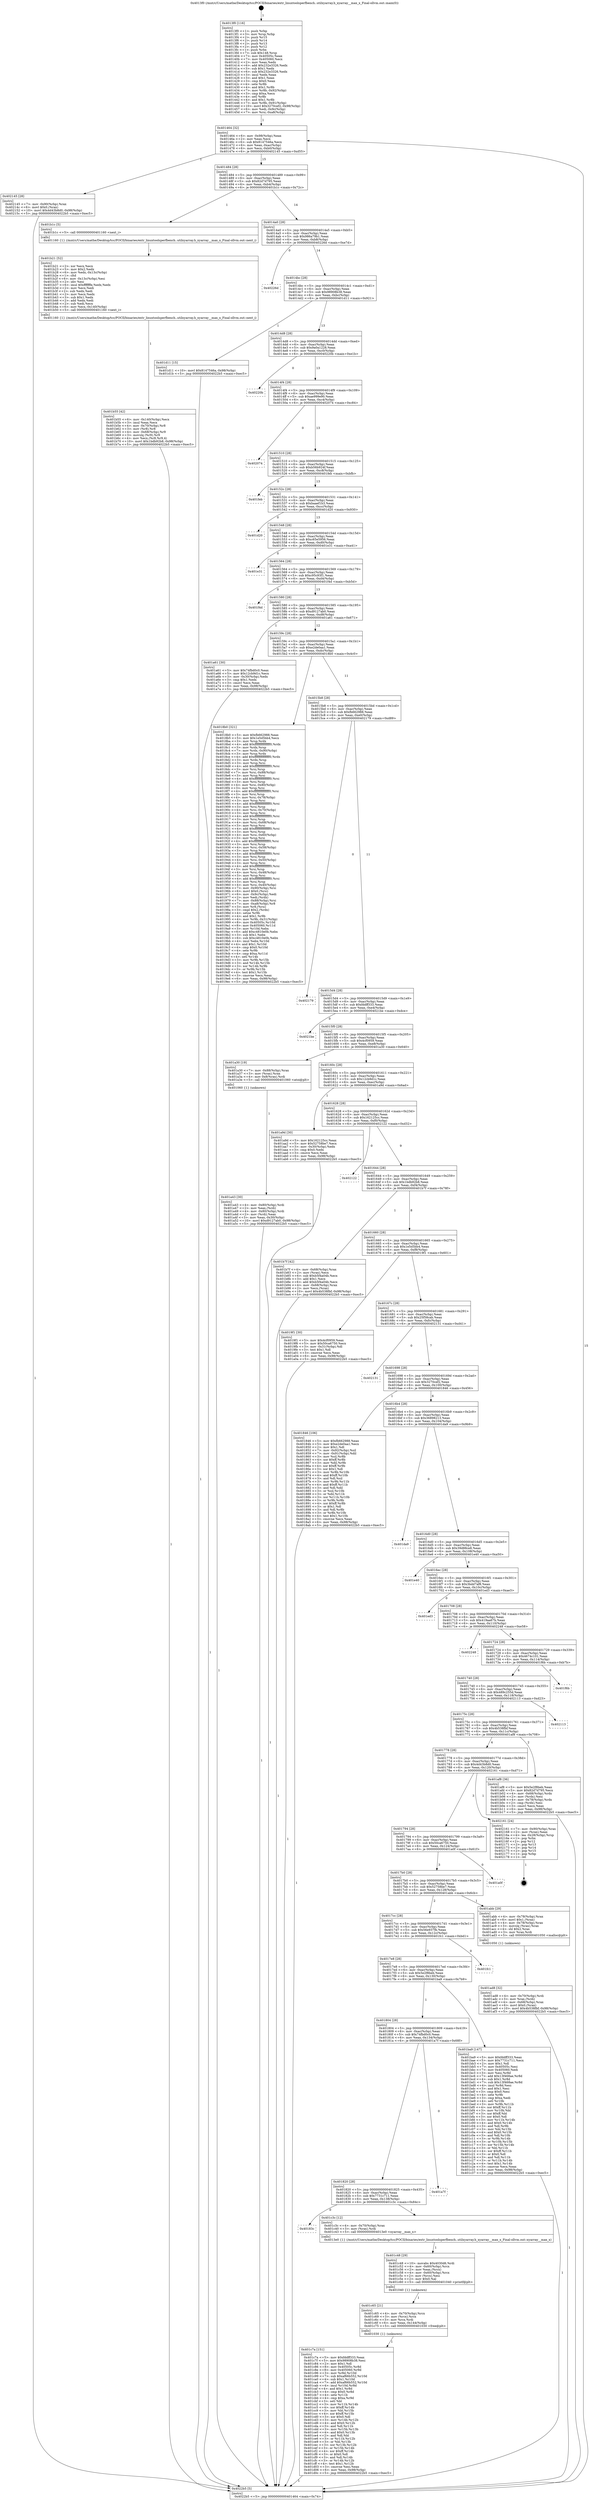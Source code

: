 digraph "0x4013f0" {
  label = "0x4013f0 (/mnt/c/Users/mathe/Desktop/tcc/POCII/binaries/extr_linuxtoolsperfbench..utilxyarray.h_xyarray__max_x_Final-ollvm.out::main(0))"
  labelloc = "t"
  node[shape=record]

  Entry [label="",width=0.3,height=0.3,shape=circle,fillcolor=black,style=filled]
  "0x401464" [label="{
     0x401464 [32]\l
     | [instrs]\l
     &nbsp;&nbsp;0x401464 \<+6\>: mov -0x98(%rbp),%eax\l
     &nbsp;&nbsp;0x40146a \<+2\>: mov %eax,%ecx\l
     &nbsp;&nbsp;0x40146c \<+6\>: sub $0x8147546a,%ecx\l
     &nbsp;&nbsp;0x401472 \<+6\>: mov %eax,-0xac(%rbp)\l
     &nbsp;&nbsp;0x401478 \<+6\>: mov %ecx,-0xb0(%rbp)\l
     &nbsp;&nbsp;0x40147e \<+6\>: je 0000000000402145 \<main+0xd55\>\l
  }"]
  "0x402145" [label="{
     0x402145 [28]\l
     | [instrs]\l
     &nbsp;&nbsp;0x402145 \<+7\>: mov -0x90(%rbp),%rax\l
     &nbsp;&nbsp;0x40214c \<+6\>: movl $0x0,(%rax)\l
     &nbsp;&nbsp;0x402152 \<+10\>: movl $0x4d43b8d0,-0x98(%rbp)\l
     &nbsp;&nbsp;0x40215c \<+5\>: jmp 00000000004022b5 \<main+0xec5\>\l
  }"]
  "0x401484" [label="{
     0x401484 [28]\l
     | [instrs]\l
     &nbsp;&nbsp;0x401484 \<+5\>: jmp 0000000000401489 \<main+0x99\>\l
     &nbsp;&nbsp;0x401489 \<+6\>: mov -0xac(%rbp),%eax\l
     &nbsp;&nbsp;0x40148f \<+5\>: sub $0x82d7d795,%eax\l
     &nbsp;&nbsp;0x401494 \<+6\>: mov %eax,-0xb4(%rbp)\l
     &nbsp;&nbsp;0x40149a \<+6\>: je 0000000000401b1c \<main+0x72c\>\l
  }"]
  Exit [label="",width=0.3,height=0.3,shape=circle,fillcolor=black,style=filled,peripheries=2]
  "0x401b1c" [label="{
     0x401b1c [5]\l
     | [instrs]\l
     &nbsp;&nbsp;0x401b1c \<+5\>: call 0000000000401160 \<next_i\>\l
     | [calls]\l
     &nbsp;&nbsp;0x401160 \{1\} (/mnt/c/Users/mathe/Desktop/tcc/POCII/binaries/extr_linuxtoolsperfbench..utilxyarray.h_xyarray__max_x_Final-ollvm.out::next_i)\l
  }"]
  "0x4014a0" [label="{
     0x4014a0 [28]\l
     | [instrs]\l
     &nbsp;&nbsp;0x4014a0 \<+5\>: jmp 00000000004014a5 \<main+0xb5\>\l
     &nbsp;&nbsp;0x4014a5 \<+6\>: mov -0xac(%rbp),%eax\l
     &nbsp;&nbsp;0x4014ab \<+5\>: sub $0x986a79b1,%eax\l
     &nbsp;&nbsp;0x4014b0 \<+6\>: mov %eax,-0xb8(%rbp)\l
     &nbsp;&nbsp;0x4014b6 \<+6\>: je 000000000040226d \<main+0xe7d\>\l
  }"]
  "0x401c7a" [label="{
     0x401c7a [151]\l
     | [instrs]\l
     &nbsp;&nbsp;0x401c7a \<+5\>: mov $0xfddff333,%eax\l
     &nbsp;&nbsp;0x401c7f \<+5\>: mov $0x98908b38,%esi\l
     &nbsp;&nbsp;0x401c84 \<+2\>: mov $0x1,%dl\l
     &nbsp;&nbsp;0x401c86 \<+8\>: mov 0x40505c,%r8d\l
     &nbsp;&nbsp;0x401c8e \<+8\>: mov 0x405060,%r9d\l
     &nbsp;&nbsp;0x401c96 \<+3\>: mov %r8d,%r10d\l
     &nbsp;&nbsp;0x401c99 \<+7\>: sub $0xaf66b552,%r10d\l
     &nbsp;&nbsp;0x401ca0 \<+4\>: sub $0x1,%r10d\l
     &nbsp;&nbsp;0x401ca4 \<+7\>: add $0xaf66b552,%r10d\l
     &nbsp;&nbsp;0x401cab \<+4\>: imul %r10d,%r8d\l
     &nbsp;&nbsp;0x401caf \<+4\>: and $0x1,%r8d\l
     &nbsp;&nbsp;0x401cb3 \<+4\>: cmp $0x0,%r8d\l
     &nbsp;&nbsp;0x401cb7 \<+4\>: sete %r11b\l
     &nbsp;&nbsp;0x401cbb \<+4\>: cmp $0xa,%r9d\l
     &nbsp;&nbsp;0x401cbf \<+3\>: setl %bl\l
     &nbsp;&nbsp;0x401cc2 \<+3\>: mov %r11b,%r14b\l
     &nbsp;&nbsp;0x401cc5 \<+4\>: xor $0xff,%r14b\l
     &nbsp;&nbsp;0x401cc9 \<+3\>: mov %bl,%r15b\l
     &nbsp;&nbsp;0x401ccc \<+4\>: xor $0xff,%r15b\l
     &nbsp;&nbsp;0x401cd0 \<+3\>: xor $0x0,%dl\l
     &nbsp;&nbsp;0x401cd3 \<+3\>: mov %r14b,%r12b\l
     &nbsp;&nbsp;0x401cd6 \<+4\>: and $0x0,%r12b\l
     &nbsp;&nbsp;0x401cda \<+3\>: and %dl,%r11b\l
     &nbsp;&nbsp;0x401cdd \<+3\>: mov %r15b,%r13b\l
     &nbsp;&nbsp;0x401ce0 \<+4\>: and $0x0,%r13b\l
     &nbsp;&nbsp;0x401ce4 \<+2\>: and %dl,%bl\l
     &nbsp;&nbsp;0x401ce6 \<+3\>: or %r11b,%r12b\l
     &nbsp;&nbsp;0x401ce9 \<+3\>: or %bl,%r13b\l
     &nbsp;&nbsp;0x401cec \<+3\>: xor %r13b,%r12b\l
     &nbsp;&nbsp;0x401cef \<+3\>: or %r15b,%r14b\l
     &nbsp;&nbsp;0x401cf2 \<+4\>: xor $0xff,%r14b\l
     &nbsp;&nbsp;0x401cf6 \<+3\>: or $0x0,%dl\l
     &nbsp;&nbsp;0x401cf9 \<+3\>: and %dl,%r14b\l
     &nbsp;&nbsp;0x401cfc \<+3\>: or %r14b,%r12b\l
     &nbsp;&nbsp;0x401cff \<+4\>: test $0x1,%r12b\l
     &nbsp;&nbsp;0x401d03 \<+3\>: cmovne %esi,%eax\l
     &nbsp;&nbsp;0x401d06 \<+6\>: mov %eax,-0x98(%rbp)\l
     &nbsp;&nbsp;0x401d0c \<+5\>: jmp 00000000004022b5 \<main+0xec5\>\l
  }"]
  "0x40226d" [label="{
     0x40226d\l
  }", style=dashed]
  "0x4014bc" [label="{
     0x4014bc [28]\l
     | [instrs]\l
     &nbsp;&nbsp;0x4014bc \<+5\>: jmp 00000000004014c1 \<main+0xd1\>\l
     &nbsp;&nbsp;0x4014c1 \<+6\>: mov -0xac(%rbp),%eax\l
     &nbsp;&nbsp;0x4014c7 \<+5\>: sub $0x98908b38,%eax\l
     &nbsp;&nbsp;0x4014cc \<+6\>: mov %eax,-0xbc(%rbp)\l
     &nbsp;&nbsp;0x4014d2 \<+6\>: je 0000000000401d11 \<main+0x921\>\l
  }"]
  "0x401c65" [label="{
     0x401c65 [21]\l
     | [instrs]\l
     &nbsp;&nbsp;0x401c65 \<+4\>: mov -0x70(%rbp),%rcx\l
     &nbsp;&nbsp;0x401c69 \<+3\>: mov (%rcx),%rcx\l
     &nbsp;&nbsp;0x401c6c \<+3\>: mov %rcx,%rdi\l
     &nbsp;&nbsp;0x401c6f \<+6\>: mov %eax,-0x144(%rbp)\l
     &nbsp;&nbsp;0x401c75 \<+5\>: call 0000000000401030 \<free@plt\>\l
     | [calls]\l
     &nbsp;&nbsp;0x401030 \{1\} (unknown)\l
  }"]
  "0x401d11" [label="{
     0x401d11 [15]\l
     | [instrs]\l
     &nbsp;&nbsp;0x401d11 \<+10\>: movl $0x8147546a,-0x98(%rbp)\l
     &nbsp;&nbsp;0x401d1b \<+5\>: jmp 00000000004022b5 \<main+0xec5\>\l
  }"]
  "0x4014d8" [label="{
     0x4014d8 [28]\l
     | [instrs]\l
     &nbsp;&nbsp;0x4014d8 \<+5\>: jmp 00000000004014dd \<main+0xed\>\l
     &nbsp;&nbsp;0x4014dd \<+6\>: mov -0xac(%rbp),%eax\l
     &nbsp;&nbsp;0x4014e3 \<+5\>: sub $0x9a0a1228,%eax\l
     &nbsp;&nbsp;0x4014e8 \<+6\>: mov %eax,-0xc0(%rbp)\l
     &nbsp;&nbsp;0x4014ee \<+6\>: je 000000000040220b \<main+0xe1b\>\l
  }"]
  "0x401c48" [label="{
     0x401c48 [29]\l
     | [instrs]\l
     &nbsp;&nbsp;0x401c48 \<+10\>: movabs $0x4030d6,%rdi\l
     &nbsp;&nbsp;0x401c52 \<+4\>: mov -0x60(%rbp),%rcx\l
     &nbsp;&nbsp;0x401c56 \<+2\>: mov %eax,(%rcx)\l
     &nbsp;&nbsp;0x401c58 \<+4\>: mov -0x60(%rbp),%rcx\l
     &nbsp;&nbsp;0x401c5c \<+2\>: mov (%rcx),%esi\l
     &nbsp;&nbsp;0x401c5e \<+2\>: mov $0x0,%al\l
     &nbsp;&nbsp;0x401c60 \<+5\>: call 0000000000401040 \<printf@plt\>\l
     | [calls]\l
     &nbsp;&nbsp;0x401040 \{1\} (unknown)\l
  }"]
  "0x40220b" [label="{
     0x40220b\l
  }", style=dashed]
  "0x4014f4" [label="{
     0x4014f4 [28]\l
     | [instrs]\l
     &nbsp;&nbsp;0x4014f4 \<+5\>: jmp 00000000004014f9 \<main+0x109\>\l
     &nbsp;&nbsp;0x4014f9 \<+6\>: mov -0xac(%rbp),%eax\l
     &nbsp;&nbsp;0x4014ff \<+5\>: sub $0xae999e90,%eax\l
     &nbsp;&nbsp;0x401504 \<+6\>: mov %eax,-0xc4(%rbp)\l
     &nbsp;&nbsp;0x40150a \<+6\>: je 0000000000402074 \<main+0xc84\>\l
  }"]
  "0x40183c" [label="{
     0x40183c\l
  }", style=dashed]
  "0x402074" [label="{
     0x402074\l
  }", style=dashed]
  "0x401510" [label="{
     0x401510 [28]\l
     | [instrs]\l
     &nbsp;&nbsp;0x401510 \<+5\>: jmp 0000000000401515 \<main+0x125\>\l
     &nbsp;&nbsp;0x401515 \<+6\>: mov -0xac(%rbp),%eax\l
     &nbsp;&nbsp;0x40151b \<+5\>: sub $0xb56b924f,%eax\l
     &nbsp;&nbsp;0x401520 \<+6\>: mov %eax,-0xc8(%rbp)\l
     &nbsp;&nbsp;0x401526 \<+6\>: je 0000000000401feb \<main+0xbfb\>\l
  }"]
  "0x401c3c" [label="{
     0x401c3c [12]\l
     | [instrs]\l
     &nbsp;&nbsp;0x401c3c \<+4\>: mov -0x70(%rbp),%rax\l
     &nbsp;&nbsp;0x401c40 \<+3\>: mov (%rax),%rdi\l
     &nbsp;&nbsp;0x401c43 \<+5\>: call 00000000004013e0 \<xyarray__max_x\>\l
     | [calls]\l
     &nbsp;&nbsp;0x4013e0 \{1\} (/mnt/c/Users/mathe/Desktop/tcc/POCII/binaries/extr_linuxtoolsperfbench..utilxyarray.h_xyarray__max_x_Final-ollvm.out::xyarray__max_x)\l
  }"]
  "0x401feb" [label="{
     0x401feb\l
  }", style=dashed]
  "0x40152c" [label="{
     0x40152c [28]\l
     | [instrs]\l
     &nbsp;&nbsp;0x40152c \<+5\>: jmp 0000000000401531 \<main+0x141\>\l
     &nbsp;&nbsp;0x401531 \<+6\>: mov -0xac(%rbp),%eax\l
     &nbsp;&nbsp;0x401537 \<+5\>: sub $0xbaaef1b3,%eax\l
     &nbsp;&nbsp;0x40153c \<+6\>: mov %eax,-0xcc(%rbp)\l
     &nbsp;&nbsp;0x401542 \<+6\>: je 0000000000401d20 \<main+0x930\>\l
  }"]
  "0x401820" [label="{
     0x401820 [28]\l
     | [instrs]\l
     &nbsp;&nbsp;0x401820 \<+5\>: jmp 0000000000401825 \<main+0x435\>\l
     &nbsp;&nbsp;0x401825 \<+6\>: mov -0xac(%rbp),%eax\l
     &nbsp;&nbsp;0x40182b \<+5\>: sub $0x7731c711,%eax\l
     &nbsp;&nbsp;0x401830 \<+6\>: mov %eax,-0x138(%rbp)\l
     &nbsp;&nbsp;0x401836 \<+6\>: je 0000000000401c3c \<main+0x84c\>\l
  }"]
  "0x401d20" [label="{
     0x401d20\l
  }", style=dashed]
  "0x401548" [label="{
     0x401548 [28]\l
     | [instrs]\l
     &nbsp;&nbsp;0x401548 \<+5\>: jmp 000000000040154d \<main+0x15d\>\l
     &nbsp;&nbsp;0x40154d \<+6\>: mov -0xac(%rbp),%eax\l
     &nbsp;&nbsp;0x401553 \<+5\>: sub $0xc65e5956,%eax\l
     &nbsp;&nbsp;0x401558 \<+6\>: mov %eax,-0xd0(%rbp)\l
     &nbsp;&nbsp;0x40155e \<+6\>: je 0000000000401e31 \<main+0xa41\>\l
  }"]
  "0x401a7f" [label="{
     0x401a7f\l
  }", style=dashed]
  "0x401e31" [label="{
     0x401e31\l
  }", style=dashed]
  "0x401564" [label="{
     0x401564 [28]\l
     | [instrs]\l
     &nbsp;&nbsp;0x401564 \<+5\>: jmp 0000000000401569 \<main+0x179\>\l
     &nbsp;&nbsp;0x401569 \<+6\>: mov -0xac(%rbp),%eax\l
     &nbsp;&nbsp;0x40156f \<+5\>: sub $0xc95c93f1,%eax\l
     &nbsp;&nbsp;0x401574 \<+6\>: mov %eax,-0xd4(%rbp)\l
     &nbsp;&nbsp;0x40157a \<+6\>: je 0000000000401f4d \<main+0xb5d\>\l
  }"]
  "0x401804" [label="{
     0x401804 [28]\l
     | [instrs]\l
     &nbsp;&nbsp;0x401804 \<+5\>: jmp 0000000000401809 \<main+0x419\>\l
     &nbsp;&nbsp;0x401809 \<+6\>: mov -0xac(%rbp),%eax\l
     &nbsp;&nbsp;0x40180f \<+5\>: sub $0x74fbd0c0,%eax\l
     &nbsp;&nbsp;0x401814 \<+6\>: mov %eax,-0x134(%rbp)\l
     &nbsp;&nbsp;0x40181a \<+6\>: je 0000000000401a7f \<main+0x68f\>\l
  }"]
  "0x401f4d" [label="{
     0x401f4d\l
  }", style=dashed]
  "0x401580" [label="{
     0x401580 [28]\l
     | [instrs]\l
     &nbsp;&nbsp;0x401580 \<+5\>: jmp 0000000000401585 \<main+0x195\>\l
     &nbsp;&nbsp;0x401585 \<+6\>: mov -0xac(%rbp),%eax\l
     &nbsp;&nbsp;0x40158b \<+5\>: sub $0xd9127ab0,%eax\l
     &nbsp;&nbsp;0x401590 \<+6\>: mov %eax,-0xd8(%rbp)\l
     &nbsp;&nbsp;0x401596 \<+6\>: je 0000000000401a61 \<main+0x671\>\l
  }"]
  "0x401ba9" [label="{
     0x401ba9 [147]\l
     | [instrs]\l
     &nbsp;&nbsp;0x401ba9 \<+5\>: mov $0xfddff333,%eax\l
     &nbsp;&nbsp;0x401bae \<+5\>: mov $0x7731c711,%ecx\l
     &nbsp;&nbsp;0x401bb3 \<+2\>: mov $0x1,%dl\l
     &nbsp;&nbsp;0x401bb5 \<+7\>: mov 0x40505c,%esi\l
     &nbsp;&nbsp;0x401bbc \<+7\>: mov 0x405060,%edi\l
     &nbsp;&nbsp;0x401bc3 \<+3\>: mov %esi,%r8d\l
     &nbsp;&nbsp;0x401bc6 \<+7\>: add $0x13f468ae,%r8d\l
     &nbsp;&nbsp;0x401bcd \<+4\>: sub $0x1,%r8d\l
     &nbsp;&nbsp;0x401bd1 \<+7\>: sub $0x13f468ae,%r8d\l
     &nbsp;&nbsp;0x401bd8 \<+4\>: imul %r8d,%esi\l
     &nbsp;&nbsp;0x401bdc \<+3\>: and $0x1,%esi\l
     &nbsp;&nbsp;0x401bdf \<+3\>: cmp $0x0,%esi\l
     &nbsp;&nbsp;0x401be2 \<+4\>: sete %r9b\l
     &nbsp;&nbsp;0x401be6 \<+3\>: cmp $0xa,%edi\l
     &nbsp;&nbsp;0x401be9 \<+4\>: setl %r10b\l
     &nbsp;&nbsp;0x401bed \<+3\>: mov %r9b,%r11b\l
     &nbsp;&nbsp;0x401bf0 \<+4\>: xor $0xff,%r11b\l
     &nbsp;&nbsp;0x401bf4 \<+3\>: mov %r10b,%bl\l
     &nbsp;&nbsp;0x401bf7 \<+3\>: xor $0xff,%bl\l
     &nbsp;&nbsp;0x401bfa \<+3\>: xor $0x0,%dl\l
     &nbsp;&nbsp;0x401bfd \<+3\>: mov %r11b,%r14b\l
     &nbsp;&nbsp;0x401c00 \<+4\>: and $0x0,%r14b\l
     &nbsp;&nbsp;0x401c04 \<+3\>: and %dl,%r9b\l
     &nbsp;&nbsp;0x401c07 \<+3\>: mov %bl,%r15b\l
     &nbsp;&nbsp;0x401c0a \<+4\>: and $0x0,%r15b\l
     &nbsp;&nbsp;0x401c0e \<+3\>: and %dl,%r10b\l
     &nbsp;&nbsp;0x401c11 \<+3\>: or %r9b,%r14b\l
     &nbsp;&nbsp;0x401c14 \<+3\>: or %r10b,%r15b\l
     &nbsp;&nbsp;0x401c17 \<+3\>: xor %r15b,%r14b\l
     &nbsp;&nbsp;0x401c1a \<+3\>: or %bl,%r11b\l
     &nbsp;&nbsp;0x401c1d \<+4\>: xor $0xff,%r11b\l
     &nbsp;&nbsp;0x401c21 \<+3\>: or $0x0,%dl\l
     &nbsp;&nbsp;0x401c24 \<+3\>: and %dl,%r11b\l
     &nbsp;&nbsp;0x401c27 \<+3\>: or %r11b,%r14b\l
     &nbsp;&nbsp;0x401c2a \<+4\>: test $0x1,%r14b\l
     &nbsp;&nbsp;0x401c2e \<+3\>: cmovne %ecx,%eax\l
     &nbsp;&nbsp;0x401c31 \<+6\>: mov %eax,-0x98(%rbp)\l
     &nbsp;&nbsp;0x401c37 \<+5\>: jmp 00000000004022b5 \<main+0xec5\>\l
  }"]
  "0x401a61" [label="{
     0x401a61 [30]\l
     | [instrs]\l
     &nbsp;&nbsp;0x401a61 \<+5\>: mov $0x74fbd0c0,%eax\l
     &nbsp;&nbsp;0x401a66 \<+5\>: mov $0x12cb9d1c,%ecx\l
     &nbsp;&nbsp;0x401a6b \<+3\>: mov -0x30(%rbp),%edx\l
     &nbsp;&nbsp;0x401a6e \<+3\>: cmp $0x1,%edx\l
     &nbsp;&nbsp;0x401a71 \<+3\>: cmovl %ecx,%eax\l
     &nbsp;&nbsp;0x401a74 \<+6\>: mov %eax,-0x98(%rbp)\l
     &nbsp;&nbsp;0x401a7a \<+5\>: jmp 00000000004022b5 \<main+0xec5\>\l
  }"]
  "0x40159c" [label="{
     0x40159c [28]\l
     | [instrs]\l
     &nbsp;&nbsp;0x40159c \<+5\>: jmp 00000000004015a1 \<main+0x1b1\>\l
     &nbsp;&nbsp;0x4015a1 \<+6\>: mov -0xac(%rbp),%eax\l
     &nbsp;&nbsp;0x4015a7 \<+5\>: sub $0xe2de0aa1,%eax\l
     &nbsp;&nbsp;0x4015ac \<+6\>: mov %eax,-0xdc(%rbp)\l
     &nbsp;&nbsp;0x4015b2 \<+6\>: je 00000000004018b0 \<main+0x4c0\>\l
  }"]
  "0x4017e8" [label="{
     0x4017e8 [28]\l
     | [instrs]\l
     &nbsp;&nbsp;0x4017e8 \<+5\>: jmp 00000000004017ed \<main+0x3fd\>\l
     &nbsp;&nbsp;0x4017ed \<+6\>: mov -0xac(%rbp),%eax\l
     &nbsp;&nbsp;0x4017f3 \<+5\>: sub $0x5e2f8beb,%eax\l
     &nbsp;&nbsp;0x4017f8 \<+6\>: mov %eax,-0x130(%rbp)\l
     &nbsp;&nbsp;0x4017fe \<+6\>: je 0000000000401ba9 \<main+0x7b9\>\l
  }"]
  "0x4018b0" [label="{
     0x4018b0 [321]\l
     | [instrs]\l
     &nbsp;&nbsp;0x4018b0 \<+5\>: mov $0xfb662988,%eax\l
     &nbsp;&nbsp;0x4018b5 \<+5\>: mov $0x1e5d5bb4,%ecx\l
     &nbsp;&nbsp;0x4018ba \<+3\>: mov %rsp,%rdx\l
     &nbsp;&nbsp;0x4018bd \<+4\>: add $0xfffffffffffffff0,%rdx\l
     &nbsp;&nbsp;0x4018c1 \<+3\>: mov %rdx,%rsp\l
     &nbsp;&nbsp;0x4018c4 \<+7\>: mov %rdx,-0x90(%rbp)\l
     &nbsp;&nbsp;0x4018cb \<+3\>: mov %rsp,%rdx\l
     &nbsp;&nbsp;0x4018ce \<+4\>: add $0xfffffffffffffff0,%rdx\l
     &nbsp;&nbsp;0x4018d2 \<+3\>: mov %rdx,%rsp\l
     &nbsp;&nbsp;0x4018d5 \<+3\>: mov %rsp,%rsi\l
     &nbsp;&nbsp;0x4018d8 \<+4\>: add $0xfffffffffffffff0,%rsi\l
     &nbsp;&nbsp;0x4018dc \<+3\>: mov %rsi,%rsp\l
     &nbsp;&nbsp;0x4018df \<+7\>: mov %rsi,-0x88(%rbp)\l
     &nbsp;&nbsp;0x4018e6 \<+3\>: mov %rsp,%rsi\l
     &nbsp;&nbsp;0x4018e9 \<+4\>: add $0xfffffffffffffff0,%rsi\l
     &nbsp;&nbsp;0x4018ed \<+3\>: mov %rsi,%rsp\l
     &nbsp;&nbsp;0x4018f0 \<+4\>: mov %rsi,-0x80(%rbp)\l
     &nbsp;&nbsp;0x4018f4 \<+3\>: mov %rsp,%rsi\l
     &nbsp;&nbsp;0x4018f7 \<+4\>: add $0xfffffffffffffff0,%rsi\l
     &nbsp;&nbsp;0x4018fb \<+3\>: mov %rsi,%rsp\l
     &nbsp;&nbsp;0x4018fe \<+4\>: mov %rsi,-0x78(%rbp)\l
     &nbsp;&nbsp;0x401902 \<+3\>: mov %rsp,%rsi\l
     &nbsp;&nbsp;0x401905 \<+4\>: add $0xfffffffffffffff0,%rsi\l
     &nbsp;&nbsp;0x401909 \<+3\>: mov %rsi,%rsp\l
     &nbsp;&nbsp;0x40190c \<+4\>: mov %rsi,-0x70(%rbp)\l
     &nbsp;&nbsp;0x401910 \<+3\>: mov %rsp,%rsi\l
     &nbsp;&nbsp;0x401913 \<+4\>: add $0xfffffffffffffff0,%rsi\l
     &nbsp;&nbsp;0x401917 \<+3\>: mov %rsi,%rsp\l
     &nbsp;&nbsp;0x40191a \<+4\>: mov %rsi,-0x68(%rbp)\l
     &nbsp;&nbsp;0x40191e \<+3\>: mov %rsp,%rsi\l
     &nbsp;&nbsp;0x401921 \<+4\>: add $0xfffffffffffffff0,%rsi\l
     &nbsp;&nbsp;0x401925 \<+3\>: mov %rsi,%rsp\l
     &nbsp;&nbsp;0x401928 \<+4\>: mov %rsi,-0x60(%rbp)\l
     &nbsp;&nbsp;0x40192c \<+3\>: mov %rsp,%rsi\l
     &nbsp;&nbsp;0x40192f \<+4\>: add $0xfffffffffffffff0,%rsi\l
     &nbsp;&nbsp;0x401933 \<+3\>: mov %rsi,%rsp\l
     &nbsp;&nbsp;0x401936 \<+4\>: mov %rsi,-0x58(%rbp)\l
     &nbsp;&nbsp;0x40193a \<+3\>: mov %rsp,%rsi\l
     &nbsp;&nbsp;0x40193d \<+4\>: add $0xfffffffffffffff0,%rsi\l
     &nbsp;&nbsp;0x401941 \<+3\>: mov %rsi,%rsp\l
     &nbsp;&nbsp;0x401944 \<+4\>: mov %rsi,-0x50(%rbp)\l
     &nbsp;&nbsp;0x401948 \<+3\>: mov %rsp,%rsi\l
     &nbsp;&nbsp;0x40194b \<+4\>: add $0xfffffffffffffff0,%rsi\l
     &nbsp;&nbsp;0x40194f \<+3\>: mov %rsi,%rsp\l
     &nbsp;&nbsp;0x401952 \<+4\>: mov %rsi,-0x48(%rbp)\l
     &nbsp;&nbsp;0x401956 \<+3\>: mov %rsp,%rsi\l
     &nbsp;&nbsp;0x401959 \<+4\>: add $0xfffffffffffffff0,%rsi\l
     &nbsp;&nbsp;0x40195d \<+3\>: mov %rsi,%rsp\l
     &nbsp;&nbsp;0x401960 \<+4\>: mov %rsi,-0x40(%rbp)\l
     &nbsp;&nbsp;0x401964 \<+7\>: mov -0x90(%rbp),%rsi\l
     &nbsp;&nbsp;0x40196b \<+6\>: movl $0x0,(%rsi)\l
     &nbsp;&nbsp;0x401971 \<+6\>: mov -0x9c(%rbp),%edi\l
     &nbsp;&nbsp;0x401977 \<+2\>: mov %edi,(%rdx)\l
     &nbsp;&nbsp;0x401979 \<+7\>: mov -0x88(%rbp),%rsi\l
     &nbsp;&nbsp;0x401980 \<+7\>: mov -0xa8(%rbp),%r8\l
     &nbsp;&nbsp;0x401987 \<+3\>: mov %r8,(%rsi)\l
     &nbsp;&nbsp;0x40198a \<+3\>: cmpl $0x2,(%rdx)\l
     &nbsp;&nbsp;0x40198d \<+4\>: setne %r9b\l
     &nbsp;&nbsp;0x401991 \<+4\>: and $0x1,%r9b\l
     &nbsp;&nbsp;0x401995 \<+4\>: mov %r9b,-0x31(%rbp)\l
     &nbsp;&nbsp;0x401999 \<+8\>: mov 0x40505c,%r10d\l
     &nbsp;&nbsp;0x4019a1 \<+8\>: mov 0x405060,%r11d\l
     &nbsp;&nbsp;0x4019a9 \<+3\>: mov %r10d,%ebx\l
     &nbsp;&nbsp;0x4019ac \<+6\>: add $0xc4810e0b,%ebx\l
     &nbsp;&nbsp;0x4019b2 \<+3\>: sub $0x1,%ebx\l
     &nbsp;&nbsp;0x4019b5 \<+6\>: sub $0xc4810e0b,%ebx\l
     &nbsp;&nbsp;0x4019bb \<+4\>: imul %ebx,%r10d\l
     &nbsp;&nbsp;0x4019bf \<+4\>: and $0x1,%r10d\l
     &nbsp;&nbsp;0x4019c3 \<+4\>: cmp $0x0,%r10d\l
     &nbsp;&nbsp;0x4019c7 \<+4\>: sete %r9b\l
     &nbsp;&nbsp;0x4019cb \<+4\>: cmp $0xa,%r11d\l
     &nbsp;&nbsp;0x4019cf \<+4\>: setl %r14b\l
     &nbsp;&nbsp;0x4019d3 \<+3\>: mov %r9b,%r15b\l
     &nbsp;&nbsp;0x4019d6 \<+3\>: and %r14b,%r15b\l
     &nbsp;&nbsp;0x4019d9 \<+3\>: xor %r14b,%r9b\l
     &nbsp;&nbsp;0x4019dc \<+3\>: or %r9b,%r15b\l
     &nbsp;&nbsp;0x4019df \<+4\>: test $0x1,%r15b\l
     &nbsp;&nbsp;0x4019e3 \<+3\>: cmovne %ecx,%eax\l
     &nbsp;&nbsp;0x4019e6 \<+6\>: mov %eax,-0x98(%rbp)\l
     &nbsp;&nbsp;0x4019ec \<+5\>: jmp 00000000004022b5 \<main+0xec5\>\l
  }"]
  "0x4015b8" [label="{
     0x4015b8 [28]\l
     | [instrs]\l
     &nbsp;&nbsp;0x4015b8 \<+5\>: jmp 00000000004015bd \<main+0x1cd\>\l
     &nbsp;&nbsp;0x4015bd \<+6\>: mov -0xac(%rbp),%eax\l
     &nbsp;&nbsp;0x4015c3 \<+5\>: sub $0xfb662988,%eax\l
     &nbsp;&nbsp;0x4015c8 \<+6\>: mov %eax,-0xe0(%rbp)\l
     &nbsp;&nbsp;0x4015ce \<+6\>: je 0000000000402179 \<main+0xd89\>\l
  }"]
  "0x401fc1" [label="{
     0x401fc1\l
  }", style=dashed]
  "0x402179" [label="{
     0x402179\l
  }", style=dashed]
  "0x4015d4" [label="{
     0x4015d4 [28]\l
     | [instrs]\l
     &nbsp;&nbsp;0x4015d4 \<+5\>: jmp 00000000004015d9 \<main+0x1e9\>\l
     &nbsp;&nbsp;0x4015d9 \<+6\>: mov -0xac(%rbp),%eax\l
     &nbsp;&nbsp;0x4015df \<+5\>: sub $0xfddff333,%eax\l
     &nbsp;&nbsp;0x4015e4 \<+6\>: mov %eax,-0xe4(%rbp)\l
     &nbsp;&nbsp;0x4015ea \<+6\>: je 00000000004021be \<main+0xdce\>\l
  }"]
  "0x401b55" [label="{
     0x401b55 [42]\l
     | [instrs]\l
     &nbsp;&nbsp;0x401b55 \<+6\>: mov -0x140(%rbp),%ecx\l
     &nbsp;&nbsp;0x401b5b \<+3\>: imul %eax,%ecx\l
     &nbsp;&nbsp;0x401b5e \<+4\>: mov -0x70(%rbp),%r8\l
     &nbsp;&nbsp;0x401b62 \<+3\>: mov (%r8),%r8\l
     &nbsp;&nbsp;0x401b65 \<+4\>: mov -0x68(%rbp),%r9\l
     &nbsp;&nbsp;0x401b69 \<+3\>: movslq (%r9),%r9\l
     &nbsp;&nbsp;0x401b6c \<+4\>: mov %ecx,(%r8,%r9,4)\l
     &nbsp;&nbsp;0x401b70 \<+10\>: movl $0x1bdb92b8,-0x98(%rbp)\l
     &nbsp;&nbsp;0x401b7a \<+5\>: jmp 00000000004022b5 \<main+0xec5\>\l
  }"]
  "0x4021be" [label="{
     0x4021be\l
  }", style=dashed]
  "0x4015f0" [label="{
     0x4015f0 [28]\l
     | [instrs]\l
     &nbsp;&nbsp;0x4015f0 \<+5\>: jmp 00000000004015f5 \<main+0x205\>\l
     &nbsp;&nbsp;0x4015f5 \<+6\>: mov -0xac(%rbp),%eax\l
     &nbsp;&nbsp;0x4015fb \<+5\>: sub $0x4cf0959,%eax\l
     &nbsp;&nbsp;0x401600 \<+6\>: mov %eax,-0xe8(%rbp)\l
     &nbsp;&nbsp;0x401606 \<+6\>: je 0000000000401a30 \<main+0x640\>\l
  }"]
  "0x401b21" [label="{
     0x401b21 [52]\l
     | [instrs]\l
     &nbsp;&nbsp;0x401b21 \<+2\>: xor %ecx,%ecx\l
     &nbsp;&nbsp;0x401b23 \<+5\>: mov $0x2,%edx\l
     &nbsp;&nbsp;0x401b28 \<+6\>: mov %edx,-0x13c(%rbp)\l
     &nbsp;&nbsp;0x401b2e \<+1\>: cltd\l
     &nbsp;&nbsp;0x401b2f \<+6\>: mov -0x13c(%rbp),%esi\l
     &nbsp;&nbsp;0x401b35 \<+2\>: idiv %esi\l
     &nbsp;&nbsp;0x401b37 \<+6\>: imul $0xfffffffe,%edx,%edx\l
     &nbsp;&nbsp;0x401b3d \<+2\>: mov %ecx,%edi\l
     &nbsp;&nbsp;0x401b3f \<+2\>: sub %edx,%edi\l
     &nbsp;&nbsp;0x401b41 \<+2\>: mov %ecx,%edx\l
     &nbsp;&nbsp;0x401b43 \<+3\>: sub $0x1,%edx\l
     &nbsp;&nbsp;0x401b46 \<+2\>: add %edx,%edi\l
     &nbsp;&nbsp;0x401b48 \<+2\>: sub %edi,%ecx\l
     &nbsp;&nbsp;0x401b4a \<+6\>: mov %ecx,-0x140(%rbp)\l
     &nbsp;&nbsp;0x401b50 \<+5\>: call 0000000000401160 \<next_i\>\l
     | [calls]\l
     &nbsp;&nbsp;0x401160 \{1\} (/mnt/c/Users/mathe/Desktop/tcc/POCII/binaries/extr_linuxtoolsperfbench..utilxyarray.h_xyarray__max_x_Final-ollvm.out::next_i)\l
  }"]
  "0x401a30" [label="{
     0x401a30 [19]\l
     | [instrs]\l
     &nbsp;&nbsp;0x401a30 \<+7\>: mov -0x88(%rbp),%rax\l
     &nbsp;&nbsp;0x401a37 \<+3\>: mov (%rax),%rax\l
     &nbsp;&nbsp;0x401a3a \<+4\>: mov 0x8(%rax),%rdi\l
     &nbsp;&nbsp;0x401a3e \<+5\>: call 0000000000401060 \<atoi@plt\>\l
     | [calls]\l
     &nbsp;&nbsp;0x401060 \{1\} (unknown)\l
  }"]
  "0x40160c" [label="{
     0x40160c [28]\l
     | [instrs]\l
     &nbsp;&nbsp;0x40160c \<+5\>: jmp 0000000000401611 \<main+0x221\>\l
     &nbsp;&nbsp;0x401611 \<+6\>: mov -0xac(%rbp),%eax\l
     &nbsp;&nbsp;0x401617 \<+5\>: sub $0x12cb9d1c,%eax\l
     &nbsp;&nbsp;0x40161c \<+6\>: mov %eax,-0xec(%rbp)\l
     &nbsp;&nbsp;0x401622 \<+6\>: je 0000000000401a9d \<main+0x6ad\>\l
  }"]
  "0x401ad8" [label="{
     0x401ad8 [32]\l
     | [instrs]\l
     &nbsp;&nbsp;0x401ad8 \<+4\>: mov -0x70(%rbp),%rdi\l
     &nbsp;&nbsp;0x401adc \<+3\>: mov %rax,(%rdi)\l
     &nbsp;&nbsp;0x401adf \<+4\>: mov -0x68(%rbp),%rax\l
     &nbsp;&nbsp;0x401ae3 \<+6\>: movl $0x0,(%rax)\l
     &nbsp;&nbsp;0x401ae9 \<+10\>: movl $0x4b538fbf,-0x98(%rbp)\l
     &nbsp;&nbsp;0x401af3 \<+5\>: jmp 00000000004022b5 \<main+0xec5\>\l
  }"]
  "0x401a9d" [label="{
     0x401a9d [30]\l
     | [instrs]\l
     &nbsp;&nbsp;0x401a9d \<+5\>: mov $0x162125cc,%eax\l
     &nbsp;&nbsp;0x401aa2 \<+5\>: mov $0x52758be7,%ecx\l
     &nbsp;&nbsp;0x401aa7 \<+3\>: mov -0x30(%rbp),%edx\l
     &nbsp;&nbsp;0x401aaa \<+3\>: cmp $0x0,%edx\l
     &nbsp;&nbsp;0x401aad \<+3\>: cmove %ecx,%eax\l
     &nbsp;&nbsp;0x401ab0 \<+6\>: mov %eax,-0x98(%rbp)\l
     &nbsp;&nbsp;0x401ab6 \<+5\>: jmp 00000000004022b5 \<main+0xec5\>\l
  }"]
  "0x401628" [label="{
     0x401628 [28]\l
     | [instrs]\l
     &nbsp;&nbsp;0x401628 \<+5\>: jmp 000000000040162d \<main+0x23d\>\l
     &nbsp;&nbsp;0x40162d \<+6\>: mov -0xac(%rbp),%eax\l
     &nbsp;&nbsp;0x401633 \<+5\>: sub $0x162125cc,%eax\l
     &nbsp;&nbsp;0x401638 \<+6\>: mov %eax,-0xf0(%rbp)\l
     &nbsp;&nbsp;0x40163e \<+6\>: je 0000000000402122 \<main+0xd32\>\l
  }"]
  "0x4017cc" [label="{
     0x4017cc [28]\l
     | [instrs]\l
     &nbsp;&nbsp;0x4017cc \<+5\>: jmp 00000000004017d1 \<main+0x3e1\>\l
     &nbsp;&nbsp;0x4017d1 \<+6\>: mov -0xac(%rbp),%eax\l
     &nbsp;&nbsp;0x4017d7 \<+5\>: sub $0x56e937fb,%eax\l
     &nbsp;&nbsp;0x4017dc \<+6\>: mov %eax,-0x12c(%rbp)\l
     &nbsp;&nbsp;0x4017e2 \<+6\>: je 0000000000401fc1 \<main+0xbd1\>\l
  }"]
  "0x402122" [label="{
     0x402122\l
  }", style=dashed]
  "0x401644" [label="{
     0x401644 [28]\l
     | [instrs]\l
     &nbsp;&nbsp;0x401644 \<+5\>: jmp 0000000000401649 \<main+0x259\>\l
     &nbsp;&nbsp;0x401649 \<+6\>: mov -0xac(%rbp),%eax\l
     &nbsp;&nbsp;0x40164f \<+5\>: sub $0x1bdb92b8,%eax\l
     &nbsp;&nbsp;0x401654 \<+6\>: mov %eax,-0xf4(%rbp)\l
     &nbsp;&nbsp;0x40165a \<+6\>: je 0000000000401b7f \<main+0x78f\>\l
  }"]
  "0x401abb" [label="{
     0x401abb [29]\l
     | [instrs]\l
     &nbsp;&nbsp;0x401abb \<+4\>: mov -0x78(%rbp),%rax\l
     &nbsp;&nbsp;0x401abf \<+6\>: movl $0x1,(%rax)\l
     &nbsp;&nbsp;0x401ac5 \<+4\>: mov -0x78(%rbp),%rax\l
     &nbsp;&nbsp;0x401ac9 \<+3\>: movslq (%rax),%rax\l
     &nbsp;&nbsp;0x401acc \<+4\>: shl $0x2,%rax\l
     &nbsp;&nbsp;0x401ad0 \<+3\>: mov %rax,%rdi\l
     &nbsp;&nbsp;0x401ad3 \<+5\>: call 0000000000401050 \<malloc@plt\>\l
     | [calls]\l
     &nbsp;&nbsp;0x401050 \{1\} (unknown)\l
  }"]
  "0x401b7f" [label="{
     0x401b7f [42]\l
     | [instrs]\l
     &nbsp;&nbsp;0x401b7f \<+4\>: mov -0x68(%rbp),%rax\l
     &nbsp;&nbsp;0x401b83 \<+2\>: mov (%rax),%ecx\l
     &nbsp;&nbsp;0x401b85 \<+6\>: sub $0xb5f4a04b,%ecx\l
     &nbsp;&nbsp;0x401b8b \<+3\>: add $0x1,%ecx\l
     &nbsp;&nbsp;0x401b8e \<+6\>: add $0xb5f4a04b,%ecx\l
     &nbsp;&nbsp;0x401b94 \<+4\>: mov -0x68(%rbp),%rax\l
     &nbsp;&nbsp;0x401b98 \<+2\>: mov %ecx,(%rax)\l
     &nbsp;&nbsp;0x401b9a \<+10\>: movl $0x4b538fbf,-0x98(%rbp)\l
     &nbsp;&nbsp;0x401ba4 \<+5\>: jmp 00000000004022b5 \<main+0xec5\>\l
  }"]
  "0x401660" [label="{
     0x401660 [28]\l
     | [instrs]\l
     &nbsp;&nbsp;0x401660 \<+5\>: jmp 0000000000401665 \<main+0x275\>\l
     &nbsp;&nbsp;0x401665 \<+6\>: mov -0xac(%rbp),%eax\l
     &nbsp;&nbsp;0x40166b \<+5\>: sub $0x1e5d5bb4,%eax\l
     &nbsp;&nbsp;0x401670 \<+6\>: mov %eax,-0xf8(%rbp)\l
     &nbsp;&nbsp;0x401676 \<+6\>: je 00000000004019f1 \<main+0x601\>\l
  }"]
  "0x4017b0" [label="{
     0x4017b0 [28]\l
     | [instrs]\l
     &nbsp;&nbsp;0x4017b0 \<+5\>: jmp 00000000004017b5 \<main+0x3c5\>\l
     &nbsp;&nbsp;0x4017b5 \<+6\>: mov -0xac(%rbp),%eax\l
     &nbsp;&nbsp;0x4017bb \<+5\>: sub $0x52758be7,%eax\l
     &nbsp;&nbsp;0x4017c0 \<+6\>: mov %eax,-0x128(%rbp)\l
     &nbsp;&nbsp;0x4017c6 \<+6\>: je 0000000000401abb \<main+0x6cb\>\l
  }"]
  "0x4019f1" [label="{
     0x4019f1 [30]\l
     | [instrs]\l
     &nbsp;&nbsp;0x4019f1 \<+5\>: mov $0x4cf0959,%eax\l
     &nbsp;&nbsp;0x4019f6 \<+5\>: mov $0x50ca6750,%ecx\l
     &nbsp;&nbsp;0x4019fb \<+3\>: mov -0x31(%rbp),%dl\l
     &nbsp;&nbsp;0x4019fe \<+3\>: test $0x1,%dl\l
     &nbsp;&nbsp;0x401a01 \<+3\>: cmovne %ecx,%eax\l
     &nbsp;&nbsp;0x401a04 \<+6\>: mov %eax,-0x98(%rbp)\l
     &nbsp;&nbsp;0x401a0a \<+5\>: jmp 00000000004022b5 \<main+0xec5\>\l
  }"]
  "0x40167c" [label="{
     0x40167c [28]\l
     | [instrs]\l
     &nbsp;&nbsp;0x40167c \<+5\>: jmp 0000000000401681 \<main+0x291\>\l
     &nbsp;&nbsp;0x401681 \<+6\>: mov -0xac(%rbp),%eax\l
     &nbsp;&nbsp;0x401687 \<+5\>: sub $0x25f58cab,%eax\l
     &nbsp;&nbsp;0x40168c \<+6\>: mov %eax,-0xfc(%rbp)\l
     &nbsp;&nbsp;0x401692 \<+6\>: je 0000000000402131 \<main+0xd41\>\l
  }"]
  "0x401a0f" [label="{
     0x401a0f\l
  }", style=dashed]
  "0x402131" [label="{
     0x402131\l
  }", style=dashed]
  "0x401698" [label="{
     0x401698 [28]\l
     | [instrs]\l
     &nbsp;&nbsp;0x401698 \<+5\>: jmp 000000000040169d \<main+0x2ad\>\l
     &nbsp;&nbsp;0x40169d \<+6\>: mov -0xac(%rbp),%eax\l
     &nbsp;&nbsp;0x4016a3 \<+5\>: sub $0x3270cef2,%eax\l
     &nbsp;&nbsp;0x4016a8 \<+6\>: mov %eax,-0x100(%rbp)\l
     &nbsp;&nbsp;0x4016ae \<+6\>: je 0000000000401846 \<main+0x456\>\l
  }"]
  "0x401794" [label="{
     0x401794 [28]\l
     | [instrs]\l
     &nbsp;&nbsp;0x401794 \<+5\>: jmp 0000000000401799 \<main+0x3a9\>\l
     &nbsp;&nbsp;0x401799 \<+6\>: mov -0xac(%rbp),%eax\l
     &nbsp;&nbsp;0x40179f \<+5\>: sub $0x50ca6750,%eax\l
     &nbsp;&nbsp;0x4017a4 \<+6\>: mov %eax,-0x124(%rbp)\l
     &nbsp;&nbsp;0x4017aa \<+6\>: je 0000000000401a0f \<main+0x61f\>\l
  }"]
  "0x401846" [label="{
     0x401846 [106]\l
     | [instrs]\l
     &nbsp;&nbsp;0x401846 \<+5\>: mov $0xfb662988,%eax\l
     &nbsp;&nbsp;0x40184b \<+5\>: mov $0xe2de0aa1,%ecx\l
     &nbsp;&nbsp;0x401850 \<+2\>: mov $0x1,%dl\l
     &nbsp;&nbsp;0x401852 \<+7\>: mov -0x92(%rbp),%sil\l
     &nbsp;&nbsp;0x401859 \<+7\>: mov -0x91(%rbp),%dil\l
     &nbsp;&nbsp;0x401860 \<+3\>: mov %sil,%r8b\l
     &nbsp;&nbsp;0x401863 \<+4\>: xor $0xff,%r8b\l
     &nbsp;&nbsp;0x401867 \<+3\>: mov %dil,%r9b\l
     &nbsp;&nbsp;0x40186a \<+4\>: xor $0xff,%r9b\l
     &nbsp;&nbsp;0x40186e \<+3\>: xor $0x1,%dl\l
     &nbsp;&nbsp;0x401871 \<+3\>: mov %r8b,%r10b\l
     &nbsp;&nbsp;0x401874 \<+4\>: and $0xff,%r10b\l
     &nbsp;&nbsp;0x401878 \<+3\>: and %dl,%sil\l
     &nbsp;&nbsp;0x40187b \<+3\>: mov %r9b,%r11b\l
     &nbsp;&nbsp;0x40187e \<+4\>: and $0xff,%r11b\l
     &nbsp;&nbsp;0x401882 \<+3\>: and %dl,%dil\l
     &nbsp;&nbsp;0x401885 \<+3\>: or %sil,%r10b\l
     &nbsp;&nbsp;0x401888 \<+3\>: or %dil,%r11b\l
     &nbsp;&nbsp;0x40188b \<+3\>: xor %r11b,%r10b\l
     &nbsp;&nbsp;0x40188e \<+3\>: or %r9b,%r8b\l
     &nbsp;&nbsp;0x401891 \<+4\>: xor $0xff,%r8b\l
     &nbsp;&nbsp;0x401895 \<+3\>: or $0x1,%dl\l
     &nbsp;&nbsp;0x401898 \<+3\>: and %dl,%r8b\l
     &nbsp;&nbsp;0x40189b \<+3\>: or %r8b,%r10b\l
     &nbsp;&nbsp;0x40189e \<+4\>: test $0x1,%r10b\l
     &nbsp;&nbsp;0x4018a2 \<+3\>: cmovne %ecx,%eax\l
     &nbsp;&nbsp;0x4018a5 \<+6\>: mov %eax,-0x98(%rbp)\l
     &nbsp;&nbsp;0x4018ab \<+5\>: jmp 00000000004022b5 \<main+0xec5\>\l
  }"]
  "0x4016b4" [label="{
     0x4016b4 [28]\l
     | [instrs]\l
     &nbsp;&nbsp;0x4016b4 \<+5\>: jmp 00000000004016b9 \<main+0x2c9\>\l
     &nbsp;&nbsp;0x4016b9 \<+6\>: mov -0xac(%rbp),%eax\l
     &nbsp;&nbsp;0x4016bf \<+5\>: sub $0x36898213,%eax\l
     &nbsp;&nbsp;0x4016c4 \<+6\>: mov %eax,-0x104(%rbp)\l
     &nbsp;&nbsp;0x4016ca \<+6\>: je 0000000000401da9 \<main+0x9b9\>\l
  }"]
  "0x4022b5" [label="{
     0x4022b5 [5]\l
     | [instrs]\l
     &nbsp;&nbsp;0x4022b5 \<+5\>: jmp 0000000000401464 \<main+0x74\>\l
  }"]
  "0x4013f0" [label="{
     0x4013f0 [116]\l
     | [instrs]\l
     &nbsp;&nbsp;0x4013f0 \<+1\>: push %rbp\l
     &nbsp;&nbsp;0x4013f1 \<+3\>: mov %rsp,%rbp\l
     &nbsp;&nbsp;0x4013f4 \<+2\>: push %r15\l
     &nbsp;&nbsp;0x4013f6 \<+2\>: push %r14\l
     &nbsp;&nbsp;0x4013f8 \<+2\>: push %r13\l
     &nbsp;&nbsp;0x4013fa \<+2\>: push %r12\l
     &nbsp;&nbsp;0x4013fc \<+1\>: push %rbx\l
     &nbsp;&nbsp;0x4013fd \<+7\>: sub $0x148,%rsp\l
     &nbsp;&nbsp;0x401404 \<+7\>: mov 0x40505c,%eax\l
     &nbsp;&nbsp;0x40140b \<+7\>: mov 0x405060,%ecx\l
     &nbsp;&nbsp;0x401412 \<+2\>: mov %eax,%edx\l
     &nbsp;&nbsp;0x401414 \<+6\>: add $0x232e3326,%edx\l
     &nbsp;&nbsp;0x40141a \<+3\>: sub $0x1,%edx\l
     &nbsp;&nbsp;0x40141d \<+6\>: sub $0x232e3326,%edx\l
     &nbsp;&nbsp;0x401423 \<+3\>: imul %edx,%eax\l
     &nbsp;&nbsp;0x401426 \<+3\>: and $0x1,%eax\l
     &nbsp;&nbsp;0x401429 \<+3\>: cmp $0x0,%eax\l
     &nbsp;&nbsp;0x40142c \<+4\>: sete %r8b\l
     &nbsp;&nbsp;0x401430 \<+4\>: and $0x1,%r8b\l
     &nbsp;&nbsp;0x401434 \<+7\>: mov %r8b,-0x92(%rbp)\l
     &nbsp;&nbsp;0x40143b \<+3\>: cmp $0xa,%ecx\l
     &nbsp;&nbsp;0x40143e \<+4\>: setl %r8b\l
     &nbsp;&nbsp;0x401442 \<+4\>: and $0x1,%r8b\l
     &nbsp;&nbsp;0x401446 \<+7\>: mov %r8b,-0x91(%rbp)\l
     &nbsp;&nbsp;0x40144d \<+10\>: movl $0x3270cef2,-0x98(%rbp)\l
     &nbsp;&nbsp;0x401457 \<+6\>: mov %edi,-0x9c(%rbp)\l
     &nbsp;&nbsp;0x40145d \<+7\>: mov %rsi,-0xa8(%rbp)\l
  }"]
  "0x402161" [label="{
     0x402161 [24]\l
     | [instrs]\l
     &nbsp;&nbsp;0x402161 \<+7\>: mov -0x90(%rbp),%rax\l
     &nbsp;&nbsp;0x402168 \<+2\>: mov (%rax),%eax\l
     &nbsp;&nbsp;0x40216a \<+4\>: lea -0x28(%rbp),%rsp\l
     &nbsp;&nbsp;0x40216e \<+1\>: pop %rbx\l
     &nbsp;&nbsp;0x40216f \<+2\>: pop %r12\l
     &nbsp;&nbsp;0x402171 \<+2\>: pop %r13\l
     &nbsp;&nbsp;0x402173 \<+2\>: pop %r14\l
     &nbsp;&nbsp;0x402175 \<+2\>: pop %r15\l
     &nbsp;&nbsp;0x402177 \<+1\>: pop %rbp\l
     &nbsp;&nbsp;0x402178 \<+1\>: ret\l
  }"]
  "0x401a43" [label="{
     0x401a43 [30]\l
     | [instrs]\l
     &nbsp;&nbsp;0x401a43 \<+4\>: mov -0x80(%rbp),%rdi\l
     &nbsp;&nbsp;0x401a47 \<+2\>: mov %eax,(%rdi)\l
     &nbsp;&nbsp;0x401a49 \<+4\>: mov -0x80(%rbp),%rdi\l
     &nbsp;&nbsp;0x401a4d \<+2\>: mov (%rdi),%eax\l
     &nbsp;&nbsp;0x401a4f \<+3\>: mov %eax,-0x30(%rbp)\l
     &nbsp;&nbsp;0x401a52 \<+10\>: movl $0xd9127ab0,-0x98(%rbp)\l
     &nbsp;&nbsp;0x401a5c \<+5\>: jmp 00000000004022b5 \<main+0xec5\>\l
  }"]
  "0x401778" [label="{
     0x401778 [28]\l
     | [instrs]\l
     &nbsp;&nbsp;0x401778 \<+5\>: jmp 000000000040177d \<main+0x38d\>\l
     &nbsp;&nbsp;0x40177d \<+6\>: mov -0xac(%rbp),%eax\l
     &nbsp;&nbsp;0x401783 \<+5\>: sub $0x4d43b8d0,%eax\l
     &nbsp;&nbsp;0x401788 \<+6\>: mov %eax,-0x120(%rbp)\l
     &nbsp;&nbsp;0x40178e \<+6\>: je 0000000000402161 \<main+0xd71\>\l
  }"]
  "0x401da9" [label="{
     0x401da9\l
  }", style=dashed]
  "0x4016d0" [label="{
     0x4016d0 [28]\l
     | [instrs]\l
     &nbsp;&nbsp;0x4016d0 \<+5\>: jmp 00000000004016d5 \<main+0x2e5\>\l
     &nbsp;&nbsp;0x4016d5 \<+6\>: mov -0xac(%rbp),%eax\l
     &nbsp;&nbsp;0x4016db \<+5\>: sub $0x39d88ce8,%eax\l
     &nbsp;&nbsp;0x4016e0 \<+6\>: mov %eax,-0x108(%rbp)\l
     &nbsp;&nbsp;0x4016e6 \<+6\>: je 0000000000401e40 \<main+0xa50\>\l
  }"]
  "0x401af8" [label="{
     0x401af8 [36]\l
     | [instrs]\l
     &nbsp;&nbsp;0x401af8 \<+5\>: mov $0x5e2f8beb,%eax\l
     &nbsp;&nbsp;0x401afd \<+5\>: mov $0x82d7d795,%ecx\l
     &nbsp;&nbsp;0x401b02 \<+4\>: mov -0x68(%rbp),%rdx\l
     &nbsp;&nbsp;0x401b06 \<+2\>: mov (%rdx),%esi\l
     &nbsp;&nbsp;0x401b08 \<+4\>: mov -0x78(%rbp),%rdx\l
     &nbsp;&nbsp;0x401b0c \<+2\>: cmp (%rdx),%esi\l
     &nbsp;&nbsp;0x401b0e \<+3\>: cmovl %ecx,%eax\l
     &nbsp;&nbsp;0x401b11 \<+6\>: mov %eax,-0x98(%rbp)\l
     &nbsp;&nbsp;0x401b17 \<+5\>: jmp 00000000004022b5 \<main+0xec5\>\l
  }"]
  "0x401e40" [label="{
     0x401e40\l
  }", style=dashed]
  "0x4016ec" [label="{
     0x4016ec [28]\l
     | [instrs]\l
     &nbsp;&nbsp;0x4016ec \<+5\>: jmp 00000000004016f1 \<main+0x301\>\l
     &nbsp;&nbsp;0x4016f1 \<+6\>: mov -0xac(%rbp),%eax\l
     &nbsp;&nbsp;0x4016f7 \<+5\>: sub $0x3bdd7af8,%eax\l
     &nbsp;&nbsp;0x4016fc \<+6\>: mov %eax,-0x10c(%rbp)\l
     &nbsp;&nbsp;0x401702 \<+6\>: je 0000000000401ed3 \<main+0xae3\>\l
  }"]
  "0x40175c" [label="{
     0x40175c [28]\l
     | [instrs]\l
     &nbsp;&nbsp;0x40175c \<+5\>: jmp 0000000000401761 \<main+0x371\>\l
     &nbsp;&nbsp;0x401761 \<+6\>: mov -0xac(%rbp),%eax\l
     &nbsp;&nbsp;0x401767 \<+5\>: sub $0x4b538fbf,%eax\l
     &nbsp;&nbsp;0x40176c \<+6\>: mov %eax,-0x11c(%rbp)\l
     &nbsp;&nbsp;0x401772 \<+6\>: je 0000000000401af8 \<main+0x708\>\l
  }"]
  "0x401ed3" [label="{
     0x401ed3\l
  }", style=dashed]
  "0x401708" [label="{
     0x401708 [28]\l
     | [instrs]\l
     &nbsp;&nbsp;0x401708 \<+5\>: jmp 000000000040170d \<main+0x31d\>\l
     &nbsp;&nbsp;0x40170d \<+6\>: mov -0xac(%rbp),%eax\l
     &nbsp;&nbsp;0x401713 \<+5\>: sub $0x419aa67b,%eax\l
     &nbsp;&nbsp;0x401718 \<+6\>: mov %eax,-0x110(%rbp)\l
     &nbsp;&nbsp;0x40171e \<+6\>: je 0000000000402248 \<main+0xe58\>\l
  }"]
  "0x402113" [label="{
     0x402113\l
  }", style=dashed]
  "0x402248" [label="{
     0x402248\l
  }", style=dashed]
  "0x401724" [label="{
     0x401724 [28]\l
     | [instrs]\l
     &nbsp;&nbsp;0x401724 \<+5\>: jmp 0000000000401729 \<main+0x339\>\l
     &nbsp;&nbsp;0x401729 \<+6\>: mov -0xac(%rbp),%eax\l
     &nbsp;&nbsp;0x40172f \<+5\>: sub $0x4674c101,%eax\l
     &nbsp;&nbsp;0x401734 \<+6\>: mov %eax,-0x114(%rbp)\l
     &nbsp;&nbsp;0x40173a \<+6\>: je 0000000000401f6b \<main+0xb7b\>\l
  }"]
  "0x401740" [label="{
     0x401740 [28]\l
     | [instrs]\l
     &nbsp;&nbsp;0x401740 \<+5\>: jmp 0000000000401745 \<main+0x355\>\l
     &nbsp;&nbsp;0x401745 \<+6\>: mov -0xac(%rbp),%eax\l
     &nbsp;&nbsp;0x40174b \<+5\>: sub $0x489c255d,%eax\l
     &nbsp;&nbsp;0x401750 \<+6\>: mov %eax,-0x118(%rbp)\l
     &nbsp;&nbsp;0x401756 \<+6\>: je 0000000000402113 \<main+0xd23\>\l
  }"]
  "0x401f6b" [label="{
     0x401f6b\l
  }", style=dashed]
  Entry -> "0x4013f0" [label=" 1"]
  "0x401464" -> "0x402145" [label=" 1"]
  "0x401464" -> "0x401484" [label=" 15"]
  "0x402161" -> Exit [label=" 1"]
  "0x401484" -> "0x401b1c" [label=" 1"]
  "0x401484" -> "0x4014a0" [label=" 14"]
  "0x402145" -> "0x4022b5" [label=" 1"]
  "0x4014a0" -> "0x40226d" [label=" 0"]
  "0x4014a0" -> "0x4014bc" [label=" 14"]
  "0x401d11" -> "0x4022b5" [label=" 1"]
  "0x4014bc" -> "0x401d11" [label=" 1"]
  "0x4014bc" -> "0x4014d8" [label=" 13"]
  "0x401c7a" -> "0x4022b5" [label=" 1"]
  "0x4014d8" -> "0x40220b" [label=" 0"]
  "0x4014d8" -> "0x4014f4" [label=" 13"]
  "0x401c65" -> "0x401c7a" [label=" 1"]
  "0x4014f4" -> "0x402074" [label=" 0"]
  "0x4014f4" -> "0x401510" [label=" 13"]
  "0x401c48" -> "0x401c65" [label=" 1"]
  "0x401510" -> "0x401feb" [label=" 0"]
  "0x401510" -> "0x40152c" [label=" 13"]
  "0x401c3c" -> "0x401c48" [label=" 1"]
  "0x40152c" -> "0x401d20" [label=" 0"]
  "0x40152c" -> "0x401548" [label=" 13"]
  "0x401820" -> "0x401c3c" [label=" 1"]
  "0x401548" -> "0x401e31" [label=" 0"]
  "0x401548" -> "0x401564" [label=" 13"]
  "0x401820" -> "0x40183c" [label=" 0"]
  "0x401564" -> "0x401f4d" [label=" 0"]
  "0x401564" -> "0x401580" [label=" 13"]
  "0x401804" -> "0x401a7f" [label=" 0"]
  "0x401580" -> "0x401a61" [label=" 1"]
  "0x401580" -> "0x40159c" [label=" 12"]
  "0x401804" -> "0x401820" [label=" 1"]
  "0x40159c" -> "0x4018b0" [label=" 1"]
  "0x40159c" -> "0x4015b8" [label=" 11"]
  "0x4017e8" -> "0x401804" [label=" 1"]
  "0x4015b8" -> "0x402179" [label=" 0"]
  "0x4015b8" -> "0x4015d4" [label=" 11"]
  "0x4017e8" -> "0x401ba9" [label=" 1"]
  "0x4015d4" -> "0x4021be" [label=" 0"]
  "0x4015d4" -> "0x4015f0" [label=" 11"]
  "0x4017cc" -> "0x4017e8" [label=" 2"]
  "0x4015f0" -> "0x401a30" [label=" 1"]
  "0x4015f0" -> "0x40160c" [label=" 10"]
  "0x4017cc" -> "0x401fc1" [label=" 0"]
  "0x40160c" -> "0x401a9d" [label=" 1"]
  "0x40160c" -> "0x401628" [label=" 9"]
  "0x401ba9" -> "0x4022b5" [label=" 1"]
  "0x401628" -> "0x402122" [label=" 0"]
  "0x401628" -> "0x401644" [label=" 9"]
  "0x401b7f" -> "0x4022b5" [label=" 1"]
  "0x401644" -> "0x401b7f" [label=" 1"]
  "0x401644" -> "0x401660" [label=" 8"]
  "0x401b55" -> "0x4022b5" [label=" 1"]
  "0x401660" -> "0x4019f1" [label=" 1"]
  "0x401660" -> "0x40167c" [label=" 7"]
  "0x401b1c" -> "0x401b21" [label=" 1"]
  "0x40167c" -> "0x402131" [label=" 0"]
  "0x40167c" -> "0x401698" [label=" 7"]
  "0x401af8" -> "0x4022b5" [label=" 2"]
  "0x401698" -> "0x401846" [label=" 1"]
  "0x401698" -> "0x4016b4" [label=" 6"]
  "0x401846" -> "0x4022b5" [label=" 1"]
  "0x4013f0" -> "0x401464" [label=" 1"]
  "0x4022b5" -> "0x401464" [label=" 15"]
  "0x401abb" -> "0x401ad8" [label=" 1"]
  "0x4018b0" -> "0x4022b5" [label=" 1"]
  "0x4019f1" -> "0x4022b5" [label=" 1"]
  "0x401a30" -> "0x401a43" [label=" 1"]
  "0x401a43" -> "0x4022b5" [label=" 1"]
  "0x401a61" -> "0x4022b5" [label=" 1"]
  "0x401a9d" -> "0x4022b5" [label=" 1"]
  "0x4017b0" -> "0x4017cc" [label=" 2"]
  "0x4016b4" -> "0x401da9" [label=" 0"]
  "0x4016b4" -> "0x4016d0" [label=" 6"]
  "0x401b21" -> "0x401b55" [label=" 1"]
  "0x4016d0" -> "0x401e40" [label=" 0"]
  "0x4016d0" -> "0x4016ec" [label=" 6"]
  "0x401794" -> "0x4017b0" [label=" 3"]
  "0x4016ec" -> "0x401ed3" [label=" 0"]
  "0x4016ec" -> "0x401708" [label=" 6"]
  "0x401ad8" -> "0x4022b5" [label=" 1"]
  "0x401708" -> "0x402248" [label=" 0"]
  "0x401708" -> "0x401724" [label=" 6"]
  "0x401778" -> "0x401794" [label=" 3"]
  "0x401724" -> "0x401f6b" [label=" 0"]
  "0x401724" -> "0x401740" [label=" 6"]
  "0x401778" -> "0x402161" [label=" 1"]
  "0x401740" -> "0x402113" [label=" 0"]
  "0x401740" -> "0x40175c" [label=" 6"]
  "0x401794" -> "0x401a0f" [label=" 0"]
  "0x40175c" -> "0x401af8" [label=" 2"]
  "0x40175c" -> "0x401778" [label=" 4"]
  "0x4017b0" -> "0x401abb" [label=" 1"]
}
